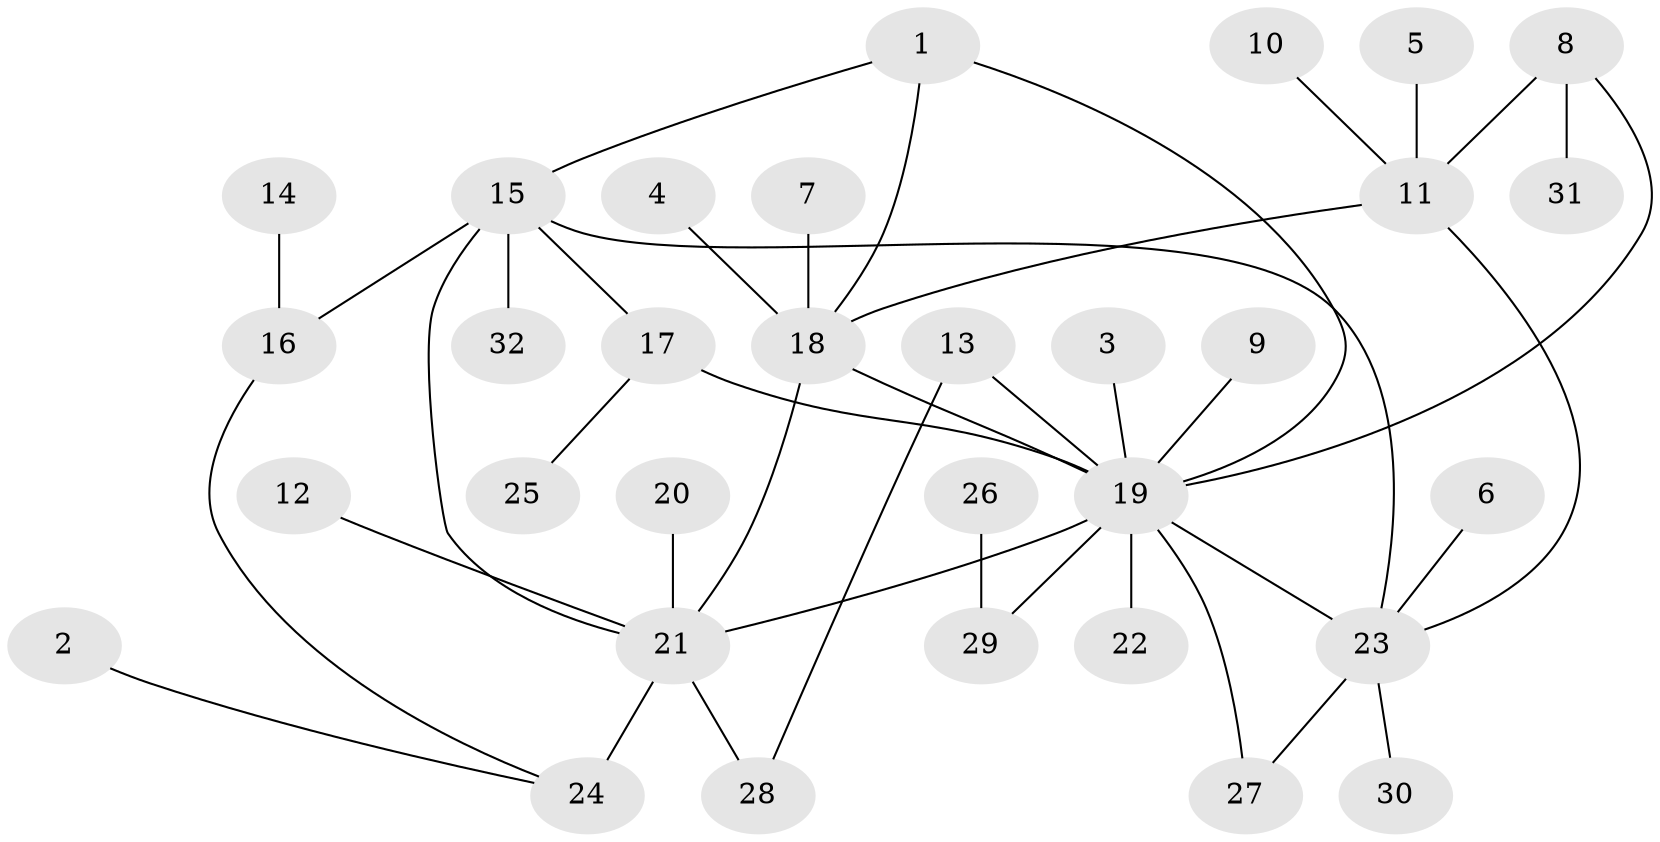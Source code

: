 // original degree distribution, {4: 0.031746031746031744, 10: 0.015873015873015872, 6: 0.09523809523809523, 9: 0.015873015873015872, 5: 0.047619047619047616, 8: 0.031746031746031744, 2: 0.12698412698412698, 1: 0.5555555555555556, 3: 0.07936507936507936}
// Generated by graph-tools (version 1.1) at 2025/26/03/09/25 03:26:37]
// undirected, 32 vertices, 41 edges
graph export_dot {
graph [start="1"]
  node [color=gray90,style=filled];
  1;
  2;
  3;
  4;
  5;
  6;
  7;
  8;
  9;
  10;
  11;
  12;
  13;
  14;
  15;
  16;
  17;
  18;
  19;
  20;
  21;
  22;
  23;
  24;
  25;
  26;
  27;
  28;
  29;
  30;
  31;
  32;
  1 -- 15 [weight=1.0];
  1 -- 18 [weight=2.0];
  1 -- 19 [weight=1.0];
  2 -- 24 [weight=1.0];
  3 -- 19 [weight=1.0];
  4 -- 18 [weight=1.0];
  5 -- 11 [weight=1.0];
  6 -- 23 [weight=1.0];
  7 -- 18 [weight=1.0];
  8 -- 11 [weight=1.0];
  8 -- 19 [weight=1.0];
  8 -- 31 [weight=1.0];
  9 -- 19 [weight=1.0];
  10 -- 11 [weight=1.0];
  11 -- 18 [weight=1.0];
  11 -- 23 [weight=1.0];
  12 -- 21 [weight=1.0];
  13 -- 19 [weight=1.0];
  13 -- 28 [weight=1.0];
  14 -- 16 [weight=1.0];
  15 -- 16 [weight=2.0];
  15 -- 17 [weight=1.0];
  15 -- 21 [weight=1.0];
  15 -- 23 [weight=2.0];
  15 -- 32 [weight=1.0];
  16 -- 24 [weight=1.0];
  17 -- 19 [weight=2.0];
  17 -- 25 [weight=1.0];
  18 -- 19 [weight=1.0];
  18 -- 21 [weight=1.0];
  19 -- 21 [weight=2.0];
  19 -- 22 [weight=1.0];
  19 -- 23 [weight=2.0];
  19 -- 27 [weight=2.0];
  19 -- 29 [weight=1.0];
  20 -- 21 [weight=1.0];
  21 -- 24 [weight=2.0];
  21 -- 28 [weight=1.0];
  23 -- 27 [weight=1.0];
  23 -- 30 [weight=1.0];
  26 -- 29 [weight=1.0];
}
